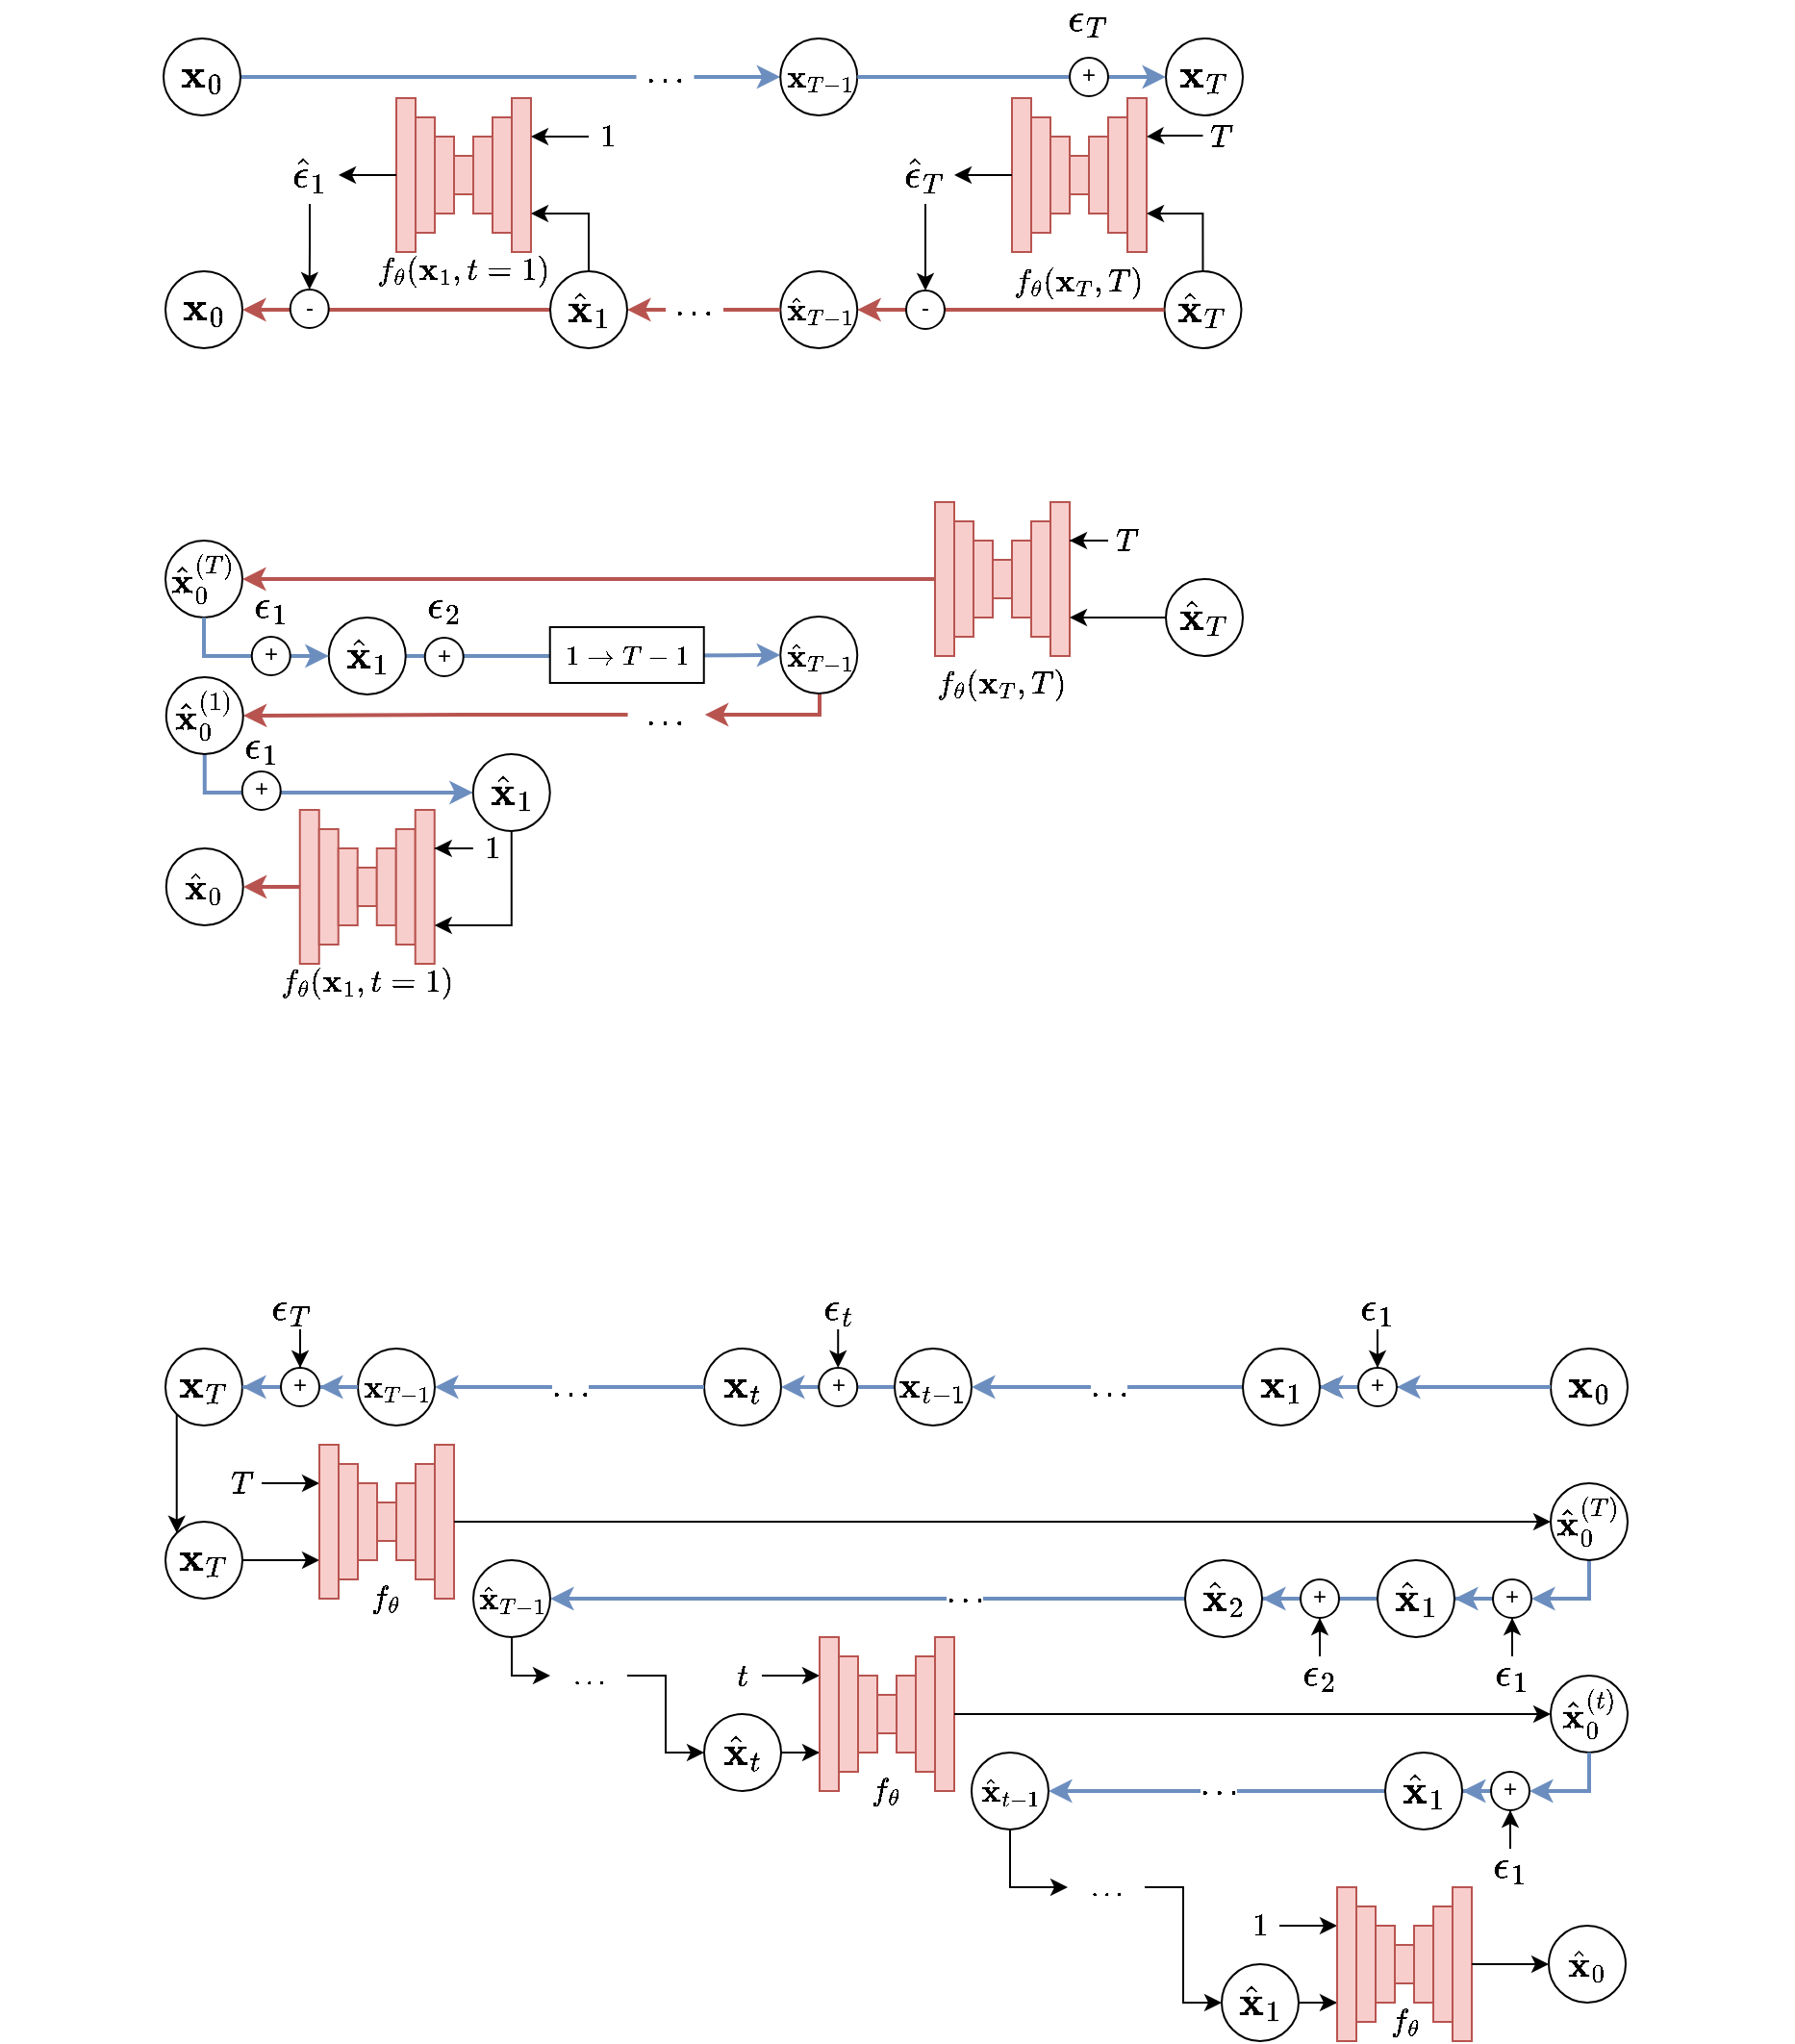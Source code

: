 <mxfile version="25.0.2">
  <diagram name="Page-1" id="1WE568LWMVHtuKM3JDja">
    <mxGraphModel dx="-642" dy="705" grid="1" gridSize="10" guides="1" tooltips="1" connect="1" arrows="1" fold="1" page="1" pageScale="1" pageWidth="827" pageHeight="1169" background="none" math="1" shadow="0">
      <root>
        <mxCell id="0" />
        <mxCell id="1" parent="0" />
        <mxCell id="cquxBugVdTG6TD16O6YO-74" value="" style="group" parent="1" vertex="1" connectable="0">
          <mxGeometry x="2320" y="590" width="70" height="80" as="geometry" />
        </mxCell>
        <mxCell id="cquxBugVdTG6TD16O6YO-75" value="" style="rounded=0;whiteSpace=wrap;html=1;fillColor=#f8cecc;strokeColor=#b85450;" parent="cquxBugVdTG6TD16O6YO-74" vertex="1">
          <mxGeometry width="10" height="80" as="geometry" />
        </mxCell>
        <mxCell id="cquxBugVdTG6TD16O6YO-76" value="" style="rounded=0;whiteSpace=wrap;html=1;fillColor=#f8cecc;strokeColor=#b85450;" parent="cquxBugVdTG6TD16O6YO-74" vertex="1">
          <mxGeometry x="10" y="10" width="10" height="60" as="geometry" />
        </mxCell>
        <mxCell id="cquxBugVdTG6TD16O6YO-77" value="" style="rounded=0;whiteSpace=wrap;html=1;fillColor=#f8cecc;strokeColor=#b85450;" parent="cquxBugVdTG6TD16O6YO-74" vertex="1">
          <mxGeometry x="20" y="20" width="10" height="40" as="geometry" />
        </mxCell>
        <mxCell id="cquxBugVdTG6TD16O6YO-78" value="" style="rounded=0;whiteSpace=wrap;html=1;fillColor=#f8cecc;strokeColor=#b85450;" parent="cquxBugVdTG6TD16O6YO-74" vertex="1">
          <mxGeometry x="30" y="30" width="10" height="20" as="geometry" />
        </mxCell>
        <mxCell id="cquxBugVdTG6TD16O6YO-79" value="" style="rounded=0;whiteSpace=wrap;html=1;fillColor=#f8cecc;strokeColor=#b85450;" parent="cquxBugVdTG6TD16O6YO-74" vertex="1">
          <mxGeometry x="40" y="20" width="10" height="40" as="geometry" />
        </mxCell>
        <mxCell id="cquxBugVdTG6TD16O6YO-80" value="" style="rounded=0;whiteSpace=wrap;html=1;fillColor=#f8cecc;strokeColor=#b85450;" parent="cquxBugVdTG6TD16O6YO-74" vertex="1">
          <mxGeometry x="50" y="10" width="10" height="60" as="geometry" />
        </mxCell>
        <mxCell id="cquxBugVdTG6TD16O6YO-81" value="" style="rounded=0;whiteSpace=wrap;html=1;fillColor=#f8cecc;strokeColor=#b85450;" parent="cquxBugVdTG6TD16O6YO-74" vertex="1">
          <mxGeometry x="60" width="10" height="80" as="geometry" />
        </mxCell>
        <mxCell id="PpGFP4gauC4CYrN17JIB-18" style="edgeStyle=orthogonalEdgeStyle;rounded=0;orthogonalLoop=1;jettySize=auto;html=1;entryX=0.5;entryY=0;entryDx=0;entryDy=0;" parent="1" source="cquxBugVdTG6TD16O6YO-95" target="PpGFP4gauC4CYrN17JIB-15" edge="1">
          <mxGeometry relative="1" as="geometry" />
        </mxCell>
        <mxCell id="cquxBugVdTG6TD16O6YO-95" value="$$\hat{\epsilon}_{T}$$" style="text;html=1;align=center;verticalAlign=middle;whiteSpace=wrap;rounded=0;fontSize=18;" parent="1" vertex="1">
          <mxGeometry x="2260" y="615" width="30" height="30" as="geometry" />
        </mxCell>
        <mxCell id="xN7vpNgqIkpbUuNeTXVm-40" style="edgeStyle=orthogonalEdgeStyle;rounded=0;orthogonalLoop=1;jettySize=auto;html=1;entryX=1;entryY=0.75;entryDx=0;entryDy=0;" parent="1" source="cquxBugVdTG6TD16O6YO-96" target="cquxBugVdTG6TD16O6YO-81" edge="1">
          <mxGeometry relative="1" as="geometry">
            <Array as="points">
              <mxPoint x="2419" y="650" />
            </Array>
          </mxGeometry>
        </mxCell>
        <mxCell id="cquxBugVdTG6TD16O6YO-96" value="$$\hat{\mathbf{x}}_{T}$$" style="ellipse;whiteSpace=wrap;html=1;aspect=fixed;fontSize=18;fillColor=default;" parent="1" vertex="1">
          <mxGeometry x="2399.24" y="680" width="40" height="40" as="geometry" />
        </mxCell>
        <mxCell id="cquxBugVdTG6TD16O6YO-98" value="$$f_{\theta} (\mathbf{x}_{T}, T)$$" style="text;html=1;align=center;verticalAlign=middle;whiteSpace=wrap;rounded=0;fontSize=14;" parent="1" vertex="1">
          <mxGeometry x="2310" y="671" width="90" height="30" as="geometry" />
        </mxCell>
        <mxCell id="PpGFP4gauC4CYrN17JIB-6" style="edgeStyle=orthogonalEdgeStyle;rounded=0;orthogonalLoop=1;jettySize=auto;html=1;entryX=1;entryY=0.25;entryDx=0;entryDy=0;" parent="1" source="cquxBugVdTG6TD16O6YO-102" target="cquxBugVdTG6TD16O6YO-81" edge="1">
          <mxGeometry relative="1" as="geometry" />
        </mxCell>
        <mxCell id="cquxBugVdTG6TD16O6YO-102" value="$$T$$" style="text;html=1;align=center;verticalAlign=middle;whiteSpace=wrap;rounded=0;fontSize=14;" parent="1" vertex="1">
          <mxGeometry x="2419.24" y="597" width="20" height="25" as="geometry" />
        </mxCell>
        <mxCell id="JOVcdw9nQPwqHA8ujt-6-2" style="edgeStyle=orthogonalEdgeStyle;rounded=0;orthogonalLoop=1;jettySize=auto;html=1;fillColor=#dae8fc;strokeColor=#6c8ebf;strokeWidth=2;entryX=0;entryY=0.5;entryDx=0;entryDy=0;" parent="1" source="cquxBugVdTG6TD16O6YO-103" target="cquxBugVdTG6TD16O6YO-111" edge="1">
          <mxGeometry relative="1" as="geometry">
            <mxPoint x="2190" y="590" as="targetPoint" />
          </mxGeometry>
        </mxCell>
        <mxCell id="cquxBugVdTG6TD16O6YO-103" value="$$\mathbf{x}_{0}$$" style="ellipse;whiteSpace=wrap;html=1;aspect=fixed;fontSize=18;fillColor=default;" parent="1" vertex="1">
          <mxGeometry x="1879" y="559" width="40" height="40" as="geometry" />
        </mxCell>
        <mxCell id="cquxBugVdTG6TD16O6YO-106" value="$$\mathbf{x}_{T}$$" style="ellipse;whiteSpace=wrap;html=1;aspect=fixed;fontSize=18;fillColor=default;" parent="1" vertex="1">
          <mxGeometry x="2400" y="559" width="40" height="40" as="geometry" />
        </mxCell>
        <mxCell id="cquxBugVdTG6TD16O6YO-108" style="edgeStyle=orthogonalEdgeStyle;rounded=0;orthogonalLoop=1;jettySize=auto;html=1;fillColor=#f8cecc;strokeColor=#b85450;strokeWidth=2;exitX=0;exitY=0.5;exitDx=0;exitDy=0;" parent="1" source="cquxBugVdTG6TD16O6YO-96" target="cquxBugVdTG6TD16O6YO-131" edge="1">
          <mxGeometry relative="1" as="geometry">
            <Array as="points" />
            <mxPoint x="2365.76" y="701" as="sourcePoint" />
          </mxGeometry>
        </mxCell>
        <mxCell id="cquxBugVdTG6TD16O6YO-111" value="$$\mathbf{x}_{T-1}$$" style="ellipse;whiteSpace=wrap;html=1;aspect=fixed;fontSize=14;fillColor=default;" parent="1" vertex="1">
          <mxGeometry x="2199.62" y="559" width="40" height="40" as="geometry" />
        </mxCell>
        <mxCell id="cquxBugVdTG6TD16O6YO-130" value="$$\mathbf{x}_{0}$$" style="ellipse;whiteSpace=wrap;html=1;aspect=fixed;fontSize=18;fillColor=default;" parent="1" vertex="1">
          <mxGeometry x="1880" y="680" width="40" height="40" as="geometry" />
        </mxCell>
        <mxCell id="JOVcdw9nQPwqHA8ujt-6-1" style="edgeStyle=orthogonalEdgeStyle;rounded=0;orthogonalLoop=1;jettySize=auto;html=1;fillColor=#f8cecc;strokeColor=#b85450;strokeWidth=2;entryX=1;entryY=0.5;entryDx=0;entryDy=0;" parent="1" source="xN7vpNgqIkpbUuNeTXVm-28" target="cquxBugVdTG6TD16O6YO-130" edge="1">
          <mxGeometry relative="1" as="geometry">
            <mxPoint x="1940" y="699.5" as="targetPoint" />
          </mxGeometry>
        </mxCell>
        <mxCell id="cquxBugVdTG6TD16O6YO-131" value="$$\hat{\mathbf{x}}_{T-1}$$" style="ellipse;whiteSpace=wrap;html=1;aspect=fixed;fontSize=14;fillColor=default;" parent="1" vertex="1">
          <mxGeometry x="2199.62" y="680" width="40" height="40" as="geometry" />
        </mxCell>
        <mxCell id="cquxBugVdTG6TD16O6YO-135" value="&lt;span style=&quot;font-size: 14px;&quot;&gt;$$...$$&lt;/span&gt;" style="rounded=0;whiteSpace=wrap;html=1;spacingTop=-6;strokeColor=none;" parent="1" vertex="1">
          <mxGeometry x="2124.76" y="565.5" width="30" height="29" as="geometry" />
        </mxCell>
        <mxCell id="cquxBugVdTG6TD16O6YO-147" value="" style="edgeStyle=orthogonalEdgeStyle;rounded=0;orthogonalLoop=1;jettySize=auto;html=1;fillColor=#dae8fc;strokeColor=#6c8ebf;strokeWidth=2;exitX=1;exitY=0.5;exitDx=0;exitDy=0;" parent="1" source="cquxBugVdTG6TD16O6YO-111" target="cquxBugVdTG6TD16O6YO-106" edge="1">
          <mxGeometry relative="1" as="geometry">
            <mxPoint x="2310" y="560" as="sourcePoint" />
            <mxPoint x="2400" y="580" as="targetPoint" />
          </mxGeometry>
        </mxCell>
        <mxCell id="PpGFP4gauC4CYrN17JIB-7" style="edgeStyle=orthogonalEdgeStyle;rounded=0;orthogonalLoop=1;jettySize=auto;html=1;" parent="1" source="cquxBugVdTG6TD16O6YO-75" target="cquxBugVdTG6TD16O6YO-95" edge="1">
          <mxGeometry relative="1" as="geometry" />
        </mxCell>
        <mxCell id="PpGFP4gauC4CYrN17JIB-15" value="-" style="ellipse;whiteSpace=wrap;html=1;spacingTop=-2;" parent="1" vertex="1">
          <mxGeometry x="2265" y="690" width="20" height="20" as="geometry" />
        </mxCell>
        <mxCell id="PpGFP4gauC4CYrN17JIB-19" value="$${\epsilon}_{T}$$" style="text;html=1;align=center;verticalAlign=middle;whiteSpace=wrap;rounded=0;fontSize=18;" parent="1" vertex="1">
          <mxGeometry x="2345" y="540" width="30" height="20" as="geometry" />
        </mxCell>
        <mxCell id="PpGFP4gauC4CYrN17JIB-20" value="+" style="ellipse;whiteSpace=wrap;html=1;spacingTop=-2;" parent="1" vertex="1">
          <mxGeometry x="2350" y="569" width="20" height="20" as="geometry" />
        </mxCell>
        <mxCell id="JOVcdw9nQPwqHA8ujt-6-65" style="edgeStyle=orthogonalEdgeStyle;rounded=0;orthogonalLoop=1;jettySize=auto;html=1;exitX=0;exitY=1;exitDx=0;exitDy=0;entryX=0;entryY=0;entryDx=0;entryDy=0;" parent="1" source="JOVcdw9nQPwqHA8ujt-6-66" target="JOVcdw9nQPwqHA8ujt-6-90" edge="1">
          <mxGeometry relative="1" as="geometry" />
        </mxCell>
        <mxCell id="JOVcdw9nQPwqHA8ujt-6-66" value="$$\mathbf{x}_{T}$$" style="ellipse;whiteSpace=wrap;html=1;aspect=fixed;fontSize=18;fillColor=default;" parent="1" vertex="1">
          <mxGeometry x="1880" y="1240" width="40" height="40" as="geometry" />
        </mxCell>
        <mxCell id="JOVcdw9nQPwqHA8ujt-6-67" value="" style="edgeStyle=orthogonalEdgeStyle;rounded=0;orthogonalLoop=1;jettySize=auto;html=1;entryX=1;entryY=0.5;entryDx=0;entryDy=0;strokeWidth=2;fillColor=#dae8fc;strokeColor=#6c8ebf;" parent="1" source="JOVcdw9nQPwqHA8ujt-6-83" target="JOVcdw9nQPwqHA8ujt-6-66" edge="1">
          <mxGeometry relative="1" as="geometry" />
        </mxCell>
        <mxCell id="JOVcdw9nQPwqHA8ujt-6-68" value="$$\mathbf{x}_{t}$$" style="ellipse;whiteSpace=wrap;html=1;aspect=fixed;fontSize=18;fillColor=default;" parent="1" vertex="1">
          <mxGeometry x="2160" y="1240" width="40" height="40" as="geometry" />
        </mxCell>
        <mxCell id="JOVcdw9nQPwqHA8ujt-6-69" style="edgeStyle=orthogonalEdgeStyle;rounded=0;orthogonalLoop=1;jettySize=auto;html=1;entryX=1;entryY=0.5;entryDx=0;entryDy=0;strokeWidth=2;fillColor=#dae8fc;strokeColor=#6c8ebf;" parent="1" source="JOVcdw9nQPwqHA8ujt-6-70" target="JOVcdw9nQPwqHA8ujt-6-68" edge="1">
          <mxGeometry relative="1" as="geometry" />
        </mxCell>
        <mxCell id="JOVcdw9nQPwqHA8ujt-6-70" value="$$\mathbf{x}_{t-1}$$" style="ellipse;whiteSpace=wrap;html=1;aspect=fixed;fontSize=16;fillColor=default;" parent="1" vertex="1">
          <mxGeometry x="2259" y="1240" width="40" height="40" as="geometry" />
        </mxCell>
        <mxCell id="JOVcdw9nQPwqHA8ujt-6-71" value="&lt;span style=&quot;text-wrap: wrap; background-color: rgb(251, 251, 251);&quot;&gt;&lt;font style=&quot;font-size: 14px;&quot;&gt;$$...$$&lt;/font&gt;&lt;/span&gt;" style="edgeStyle=orthogonalEdgeStyle;rounded=0;orthogonalLoop=1;jettySize=auto;html=1;entryX=1;entryY=0.5;entryDx=0;entryDy=0;strokeWidth=2;fillColor=#dae8fc;strokeColor=#6c8ebf;" parent="1" source="JOVcdw9nQPwqHA8ujt-6-75" target="JOVcdw9nQPwqHA8ujt-6-70" edge="1">
          <mxGeometry relative="1" as="geometry" />
        </mxCell>
        <mxCell id="JOVcdw9nQPwqHA8ujt-6-72" value="" style="edgeStyle=orthogonalEdgeStyle;rounded=0;orthogonalLoop=1;jettySize=auto;html=1;" parent="1" source="JOVcdw9nQPwqHA8ujt-6-73" target="JOVcdw9nQPwqHA8ujt-6-75" edge="1">
          <mxGeometry relative="1" as="geometry" />
        </mxCell>
        <mxCell id="JOVcdw9nQPwqHA8ujt-6-73" value="$$\mathbf{x}_{0}$$" style="ellipse;whiteSpace=wrap;html=1;aspect=fixed;fontSize=18;fillColor=default;" parent="1" vertex="1">
          <mxGeometry x="2600" y="1240" width="40" height="40" as="geometry" />
        </mxCell>
        <mxCell id="JOVcdw9nQPwqHA8ujt-6-74" value="" style="edgeStyle=orthogonalEdgeStyle;rounded=0;orthogonalLoop=1;jettySize=auto;html=1;entryX=1;entryY=0.5;entryDx=0;entryDy=0;strokeWidth=2;fillColor=#dae8fc;strokeColor=#6c8ebf;" parent="1" source="JOVcdw9nQPwqHA8ujt-6-88" target="JOVcdw9nQPwqHA8ujt-6-75" edge="1">
          <mxGeometry relative="1" as="geometry">
            <mxPoint x="2540" y="1260" as="sourcePoint" />
            <mxPoint x="2339" y="1260" as="targetPoint" />
          </mxGeometry>
        </mxCell>
        <mxCell id="JOVcdw9nQPwqHA8ujt-6-75" value="$$\mathbf{x}_{1}$$" style="ellipse;whiteSpace=wrap;html=1;aspect=fixed;fontSize=18;fillColor=default;" parent="1" vertex="1">
          <mxGeometry x="2440" y="1240" width="40" height="40" as="geometry" />
        </mxCell>
        <mxCell id="JOVcdw9nQPwqHA8ujt-6-76" style="edgeStyle=orthogonalEdgeStyle;rounded=0;orthogonalLoop=1;jettySize=auto;html=1;entryX=0.5;entryY=0;entryDx=0;entryDy=0;" parent="1" source="JOVcdw9nQPwqHA8ujt-6-77" target="JOVcdw9nQPwqHA8ujt-6-88" edge="1">
          <mxGeometry relative="1" as="geometry" />
        </mxCell>
        <mxCell id="JOVcdw9nQPwqHA8ujt-6-77" value="$$\epsilon_{1}$$" style="text;html=1;align=center;verticalAlign=middle;whiteSpace=wrap;rounded=0;fontSize=18;rotation=0;spacingTop=0;spacingRight=0;" parent="1" vertex="1">
          <mxGeometry x="2500" y="1210" width="20" height="20" as="geometry" />
        </mxCell>
        <mxCell id="JOVcdw9nQPwqHA8ujt-6-78" style="edgeStyle=orthogonalEdgeStyle;rounded=0;orthogonalLoop=1;jettySize=auto;html=1;entryX=0.5;entryY=0;entryDx=0;entryDy=0;" parent="1" source="JOVcdw9nQPwqHA8ujt-6-79" target="JOVcdw9nQPwqHA8ujt-6-83" edge="1">
          <mxGeometry relative="1" as="geometry" />
        </mxCell>
        <mxCell id="JOVcdw9nQPwqHA8ujt-6-79" value="$$\epsilon_{T}$$" style="text;html=1;align=center;verticalAlign=middle;whiteSpace=wrap;rounded=0;fontSize=18;rotation=0;spacingTop=0;spacingRight=8;" parent="1" vertex="1">
          <mxGeometry x="1935" y="1210" width="30" height="20" as="geometry" />
        </mxCell>
        <mxCell id="JOVcdw9nQPwqHA8ujt-6-80" value="&lt;span style=&quot;text-wrap: wrap; background-color: rgb(251, 251, 251);&quot;&gt;&lt;font style=&quot;font-size: 14px;&quot;&gt;$$...$$&lt;/font&gt;&lt;/span&gt;" style="edgeStyle=orthogonalEdgeStyle;rounded=0;orthogonalLoop=1;jettySize=auto;html=1;entryX=1;entryY=0.5;entryDx=0;entryDy=0;strokeWidth=2;fillColor=#dae8fc;strokeColor=#6c8ebf;" parent="1" source="JOVcdw9nQPwqHA8ujt-6-68" target="JOVcdw9nQPwqHA8ujt-6-81" edge="1">
          <mxGeometry relative="1" as="geometry">
            <mxPoint x="2120" y="1260" as="sourcePoint" />
            <mxPoint x="1920" y="1260" as="targetPoint" />
          </mxGeometry>
        </mxCell>
        <mxCell id="JOVcdw9nQPwqHA8ujt-6-81" value="$$\mathbf{x}_{T-1}$$" style="ellipse;whiteSpace=wrap;html=1;aspect=fixed;fontSize=14;fillColor=default;" parent="1" vertex="1">
          <mxGeometry x="1980" y="1240" width="40" height="40" as="geometry" />
        </mxCell>
        <mxCell id="JOVcdw9nQPwqHA8ujt-6-82" value="" style="edgeStyle=orthogonalEdgeStyle;rounded=0;orthogonalLoop=1;jettySize=auto;html=1;entryX=1;entryY=0.5;entryDx=0;entryDy=0;strokeWidth=2;fillColor=#dae8fc;strokeColor=#6c8ebf;" parent="1" source="JOVcdw9nQPwqHA8ujt-6-81" target="JOVcdw9nQPwqHA8ujt-6-83" edge="1">
          <mxGeometry relative="1" as="geometry">
            <mxPoint x="1980" y="1260" as="sourcePoint" />
            <mxPoint x="1920" y="1260" as="targetPoint" />
          </mxGeometry>
        </mxCell>
        <mxCell id="JOVcdw9nQPwqHA8ujt-6-83" value="+" style="ellipse;whiteSpace=wrap;html=1;spacingTop=-2;" parent="1" vertex="1">
          <mxGeometry x="1940" y="1250" width="20" height="20" as="geometry" />
        </mxCell>
        <mxCell id="JOVcdw9nQPwqHA8ujt-6-84" value="+" style="ellipse;whiteSpace=wrap;html=1;spacingTop=-2;" parent="1" vertex="1">
          <mxGeometry x="2219.62" y="1250" width="20" height="20" as="geometry" />
        </mxCell>
        <mxCell id="JOVcdw9nQPwqHA8ujt-6-85" style="edgeStyle=orthogonalEdgeStyle;rounded=0;orthogonalLoop=1;jettySize=auto;html=1;entryX=0.5;entryY=0;entryDx=0;entryDy=0;exitX=0.5;exitY=1;exitDx=0;exitDy=0;" parent="1" source="JOVcdw9nQPwqHA8ujt-6-86" target="JOVcdw9nQPwqHA8ujt-6-84" edge="1">
          <mxGeometry relative="1" as="geometry">
            <mxPoint x="2229.62" y="1300" as="sourcePoint" />
          </mxGeometry>
        </mxCell>
        <mxCell id="JOVcdw9nQPwqHA8ujt-6-86" value="$$\epsilon_{t}$$" style="text;html=1;align=center;verticalAlign=middle;whiteSpace=wrap;rounded=0;fontSize=18;rotation=0;spacingTop=0;spacingRight=0;" parent="1" vertex="1">
          <mxGeometry x="2214.74" y="1210" width="29.75" height="20" as="geometry" />
        </mxCell>
        <mxCell id="JOVcdw9nQPwqHA8ujt-6-87" value="" style="edgeStyle=orthogonalEdgeStyle;rounded=0;orthogonalLoop=1;jettySize=auto;html=1;entryX=1;entryY=0.5;entryDx=0;entryDy=0;strokeWidth=2;fillColor=#dae8fc;strokeColor=#6c8ebf;" parent="1" source="JOVcdw9nQPwqHA8ujt-6-73" target="JOVcdw9nQPwqHA8ujt-6-88" edge="1">
          <mxGeometry relative="1" as="geometry">
            <mxPoint x="2540" y="1260" as="sourcePoint" />
            <mxPoint x="2480" y="1260" as="targetPoint" />
          </mxGeometry>
        </mxCell>
        <mxCell id="JOVcdw9nQPwqHA8ujt-6-88" value="+" style="ellipse;whiteSpace=wrap;html=1;spacingTop=-2;" parent="1" vertex="1">
          <mxGeometry x="2500" y="1250" width="20" height="20" as="geometry" />
        </mxCell>
        <mxCell id="JOVcdw9nQPwqHA8ujt-6-89" style="edgeStyle=orthogonalEdgeStyle;rounded=0;orthogonalLoop=1;jettySize=auto;html=1;entryX=0;entryY=0.75;entryDx=0;entryDy=0;" parent="1" source="JOVcdw9nQPwqHA8ujt-6-90" target="JOVcdw9nQPwqHA8ujt-6-94" edge="1">
          <mxGeometry relative="1" as="geometry" />
        </mxCell>
        <mxCell id="JOVcdw9nQPwqHA8ujt-6-90" value="$$\mathbf{x}_{T}$$" style="ellipse;whiteSpace=wrap;html=1;aspect=fixed;fontSize=18;fillColor=default;" parent="1" vertex="1">
          <mxGeometry x="1880" y="1330" width="40" height="40" as="geometry" />
        </mxCell>
        <mxCell id="JOVcdw9nQPwqHA8ujt-6-91" style="edgeStyle=orthogonalEdgeStyle;rounded=0;orthogonalLoop=1;jettySize=auto;html=1;entryX=0;entryY=0.25;entryDx=0;entryDy=0;" parent="1" source="JOVcdw9nQPwqHA8ujt-6-92" target="JOVcdw9nQPwqHA8ujt-6-94" edge="1">
          <mxGeometry relative="1" as="geometry" />
        </mxCell>
        <mxCell id="JOVcdw9nQPwqHA8ujt-6-92" value="$$T$$" style="text;html=1;align=center;verticalAlign=middle;whiteSpace=wrap;rounded=0;fontSize=14;" parent="1" vertex="1">
          <mxGeometry x="1910" y="1295" width="20" height="30" as="geometry" />
        </mxCell>
        <mxCell id="JOVcdw9nQPwqHA8ujt-6-93" value="&#xa;" style="group" parent="1" vertex="1" connectable="0">
          <mxGeometry x="1960" y="1290" width="70" height="80" as="geometry" />
        </mxCell>
        <mxCell id="JOVcdw9nQPwqHA8ujt-6-94" value="" style="rounded=0;whiteSpace=wrap;html=1;fillColor=#f8cecc;strokeColor=#b85450;" parent="JOVcdw9nQPwqHA8ujt-6-93" vertex="1">
          <mxGeometry width="10" height="80" as="geometry" />
        </mxCell>
        <mxCell id="JOVcdw9nQPwqHA8ujt-6-95" value="" style="rounded=0;whiteSpace=wrap;html=1;fillColor=#f8cecc;strokeColor=#b85450;" parent="JOVcdw9nQPwqHA8ujt-6-93" vertex="1">
          <mxGeometry x="10" y="10" width="10" height="60" as="geometry" />
        </mxCell>
        <mxCell id="JOVcdw9nQPwqHA8ujt-6-96" value="" style="rounded=0;whiteSpace=wrap;html=1;fillColor=#f8cecc;strokeColor=#b85450;" parent="JOVcdw9nQPwqHA8ujt-6-93" vertex="1">
          <mxGeometry x="20" y="20" width="10" height="40" as="geometry" />
        </mxCell>
        <mxCell id="JOVcdw9nQPwqHA8ujt-6-97" value="" style="rounded=0;whiteSpace=wrap;html=1;fillColor=#f8cecc;strokeColor=#b85450;" parent="JOVcdw9nQPwqHA8ujt-6-93" vertex="1">
          <mxGeometry x="30" y="30" width="10" height="20" as="geometry" />
        </mxCell>
        <mxCell id="JOVcdw9nQPwqHA8ujt-6-98" value="" style="rounded=0;whiteSpace=wrap;html=1;fillColor=#f8cecc;strokeColor=#b85450;" parent="JOVcdw9nQPwqHA8ujt-6-93" vertex="1">
          <mxGeometry x="40" y="20" width="10" height="40" as="geometry" />
        </mxCell>
        <mxCell id="JOVcdw9nQPwqHA8ujt-6-99" value="" style="rounded=0;whiteSpace=wrap;html=1;fillColor=#f8cecc;strokeColor=#b85450;" parent="JOVcdw9nQPwqHA8ujt-6-93" vertex="1">
          <mxGeometry x="50" y="10" width="10" height="60" as="geometry" />
        </mxCell>
        <mxCell id="JOVcdw9nQPwqHA8ujt-6-100" value="" style="rounded=0;whiteSpace=wrap;html=1;fillColor=#f8cecc;strokeColor=#b85450;" parent="JOVcdw9nQPwqHA8ujt-6-93" vertex="1">
          <mxGeometry x="60" width="10" height="80" as="geometry" />
        </mxCell>
        <mxCell id="JOVcdw9nQPwqHA8ujt-6-101" style="edgeStyle=orthogonalEdgeStyle;rounded=0;orthogonalLoop=1;jettySize=auto;html=1;entryX=1;entryY=0.5;entryDx=0;entryDy=0;exitX=0.5;exitY=1;exitDx=0;exitDy=0;strokeWidth=2;fillColor=#dae8fc;strokeColor=#6c8ebf;" parent="1" source="JOVcdw9nQPwqHA8ujt-6-102" target="JOVcdw9nQPwqHA8ujt-6-108" edge="1">
          <mxGeometry relative="1" as="geometry">
            <Array as="points">
              <mxPoint x="2620" y="1370" />
            </Array>
          </mxGeometry>
        </mxCell>
        <mxCell id="JOVcdw9nQPwqHA8ujt-6-102" value="$$\hat{\mathbf{x}}^{(T)}_{0}$$" style="ellipse;whiteSpace=wrap;html=1;aspect=fixed;fontSize=16;fillColor=default;" parent="1" vertex="1">
          <mxGeometry x="2600" y="1310" width="40" height="40" as="geometry" />
        </mxCell>
        <mxCell id="JOVcdw9nQPwqHA8ujt-6-103" value="" style="edgeStyle=orthogonalEdgeStyle;rounded=0;orthogonalLoop=1;jettySize=auto;html=1;entryX=1;entryY=0.5;entryDx=0;entryDy=0;strokeWidth=2;fillColor=#dae8fc;strokeColor=#6c8ebf;" parent="1" source="JOVcdw9nQPwqHA8ujt-6-108" target="JOVcdw9nQPwqHA8ujt-6-105" edge="1">
          <mxGeometry relative="1" as="geometry">
            <mxPoint x="2600" y="1270" as="sourcePoint" />
            <mxPoint x="2399" y="1270" as="targetPoint" />
          </mxGeometry>
        </mxCell>
        <mxCell id="JOVcdw9nQPwqHA8ujt-6-104" value="$$\cdots$$" style="edgeStyle=orthogonalEdgeStyle;rounded=0;orthogonalLoop=1;jettySize=auto;html=1;entryX=1;entryY=0.5;entryDx=0;entryDy=0;fontSize=14;strokeWidth=2;fillColor=#dae8fc;strokeColor=#6c8ebf;" parent="1" source="JOVcdw9nQPwqHA8ujt-6-105" target="JOVcdw9nQPwqHA8ujt-6-110" edge="1">
          <mxGeometry relative="1" as="geometry" />
        </mxCell>
        <mxCell id="JOVcdw9nQPwqHA8ujt-6-105" value="$$\hat{\mathbf{x}}_{1}$$" style="ellipse;whiteSpace=wrap;html=1;aspect=fixed;fontSize=18;fillColor=default;" parent="1" vertex="1">
          <mxGeometry x="2510" y="1350" width="40" height="40" as="geometry" />
        </mxCell>
        <mxCell id="JOVcdw9nQPwqHA8ujt-6-106" style="edgeStyle=orthogonalEdgeStyle;rounded=0;orthogonalLoop=1;jettySize=auto;html=1;entryX=0.5;entryY=1;entryDx=0;entryDy=0;" parent="1" source="JOVcdw9nQPwqHA8ujt-6-107" target="JOVcdw9nQPwqHA8ujt-6-108" edge="1">
          <mxGeometry relative="1" as="geometry" />
        </mxCell>
        <mxCell id="JOVcdw9nQPwqHA8ujt-6-107" value="$$\epsilon_{1}$$" style="text;html=1;align=center;verticalAlign=middle;whiteSpace=wrap;rounded=0;fontSize=18;rotation=0;spacingTop=0;spacingRight=0;" parent="1" vertex="1">
          <mxGeometry x="2570" y="1400" width="20" height="20" as="geometry" />
        </mxCell>
        <mxCell id="JOVcdw9nQPwqHA8ujt-6-108" value="+" style="ellipse;whiteSpace=wrap;html=1;spacingTop=-2;" parent="1" vertex="1">
          <mxGeometry x="2570" y="1360" width="20" height="20" as="geometry" />
        </mxCell>
        <mxCell id="JOVcdw9nQPwqHA8ujt-6-109" style="edgeStyle=orthogonalEdgeStyle;rounded=0;orthogonalLoop=1;jettySize=auto;html=1;entryX=0;entryY=0.5;entryDx=0;entryDy=0;" parent="1" source="JOVcdw9nQPwqHA8ujt-6-110" target="JOVcdw9nQPwqHA8ujt-6-125" edge="1">
          <mxGeometry relative="1" as="geometry">
            <Array as="points">
              <mxPoint x="2060" y="1410" />
            </Array>
          </mxGeometry>
        </mxCell>
        <mxCell id="JOVcdw9nQPwqHA8ujt-6-110" value="$$\hat{\mathbf{x}}_{T-1}$$" style="ellipse;whiteSpace=wrap;html=1;aspect=fixed;fontSize=14;fillColor=default;" parent="1" vertex="1">
          <mxGeometry x="2040" y="1350" width="40" height="40" as="geometry" />
        </mxCell>
        <mxCell id="JOVcdw9nQPwqHA8ujt-6-111" style="edgeStyle=orthogonalEdgeStyle;rounded=0;orthogonalLoop=1;jettySize=auto;html=1;entryX=0;entryY=0.5;entryDx=0;entryDy=0;" parent="1" source="JOVcdw9nQPwqHA8ujt-6-100" target="JOVcdw9nQPwqHA8ujt-6-102" edge="1">
          <mxGeometry relative="1" as="geometry" />
        </mxCell>
        <mxCell id="JOVcdw9nQPwqHA8ujt-6-112" style="edgeStyle=orthogonalEdgeStyle;rounded=0;orthogonalLoop=1;jettySize=auto;html=1;entryX=0;entryY=0.75;entryDx=0;entryDy=0;" parent="1" source="JOVcdw9nQPwqHA8ujt-6-113" target="JOVcdw9nQPwqHA8ujt-6-117" edge="1">
          <mxGeometry relative="1" as="geometry" />
        </mxCell>
        <mxCell id="JOVcdw9nQPwqHA8ujt-6-113" value="$$\hat{\mathbf{x}}_{t}$$" style="ellipse;whiteSpace=wrap;html=1;aspect=fixed;fontSize=18;fillColor=default;" parent="1" vertex="1">
          <mxGeometry x="2160" y="1430" width="40" height="40" as="geometry" />
        </mxCell>
        <mxCell id="JOVcdw9nQPwqHA8ujt-6-114" style="edgeStyle=orthogonalEdgeStyle;rounded=0;orthogonalLoop=1;jettySize=auto;html=1;entryX=0;entryY=0.25;entryDx=0;entryDy=0;" parent="1" source="JOVcdw9nQPwqHA8ujt-6-115" target="JOVcdw9nQPwqHA8ujt-6-117" edge="1">
          <mxGeometry relative="1" as="geometry" />
        </mxCell>
        <mxCell id="JOVcdw9nQPwqHA8ujt-6-115" value="$$t$$" style="text;html=1;align=center;verticalAlign=middle;whiteSpace=wrap;rounded=0;fontSize=14;" parent="1" vertex="1">
          <mxGeometry x="2170" y="1395" width="20" height="30" as="geometry" />
        </mxCell>
        <mxCell id="JOVcdw9nQPwqHA8ujt-6-116" value="&#xa;" style="group" parent="1" vertex="1" connectable="0">
          <mxGeometry x="2220" y="1390" width="70" height="80" as="geometry" />
        </mxCell>
        <mxCell id="JOVcdw9nQPwqHA8ujt-6-117" value="" style="rounded=0;whiteSpace=wrap;html=1;fillColor=#f8cecc;strokeColor=#b85450;" parent="JOVcdw9nQPwqHA8ujt-6-116" vertex="1">
          <mxGeometry width="10" height="80" as="geometry" />
        </mxCell>
        <mxCell id="JOVcdw9nQPwqHA8ujt-6-118" value="" style="rounded=0;whiteSpace=wrap;html=1;fillColor=#f8cecc;strokeColor=#b85450;" parent="JOVcdw9nQPwqHA8ujt-6-116" vertex="1">
          <mxGeometry x="10" y="10" width="10" height="60" as="geometry" />
        </mxCell>
        <mxCell id="JOVcdw9nQPwqHA8ujt-6-119" value="" style="rounded=0;whiteSpace=wrap;html=1;fillColor=#f8cecc;strokeColor=#b85450;" parent="JOVcdw9nQPwqHA8ujt-6-116" vertex="1">
          <mxGeometry x="20" y="20" width="10" height="40" as="geometry" />
        </mxCell>
        <mxCell id="JOVcdw9nQPwqHA8ujt-6-120" value="" style="rounded=0;whiteSpace=wrap;html=1;fillColor=#f8cecc;strokeColor=#b85450;" parent="JOVcdw9nQPwqHA8ujt-6-116" vertex="1">
          <mxGeometry x="30" y="30" width="10" height="20" as="geometry" />
        </mxCell>
        <mxCell id="JOVcdw9nQPwqHA8ujt-6-121" value="" style="rounded=0;whiteSpace=wrap;html=1;fillColor=#f8cecc;strokeColor=#b85450;" parent="JOVcdw9nQPwqHA8ujt-6-116" vertex="1">
          <mxGeometry x="40" y="20" width="10" height="40" as="geometry" />
        </mxCell>
        <mxCell id="JOVcdw9nQPwqHA8ujt-6-122" value="" style="rounded=0;whiteSpace=wrap;html=1;fillColor=#f8cecc;strokeColor=#b85450;" parent="JOVcdw9nQPwqHA8ujt-6-116" vertex="1">
          <mxGeometry x="50" y="10" width="10" height="60" as="geometry" />
        </mxCell>
        <mxCell id="JOVcdw9nQPwqHA8ujt-6-123" value="" style="rounded=0;whiteSpace=wrap;html=1;fillColor=#f8cecc;strokeColor=#b85450;" parent="JOVcdw9nQPwqHA8ujt-6-116" vertex="1">
          <mxGeometry x="60" width="10" height="80" as="geometry" />
        </mxCell>
        <mxCell id="JOVcdw9nQPwqHA8ujt-6-124" style="edgeStyle=orthogonalEdgeStyle;rounded=0;orthogonalLoop=1;jettySize=auto;html=1;entryX=0;entryY=0.5;entryDx=0;entryDy=0;" parent="1" source="JOVcdw9nQPwqHA8ujt-6-125" target="JOVcdw9nQPwqHA8ujt-6-113" edge="1">
          <mxGeometry relative="1" as="geometry" />
        </mxCell>
        <mxCell id="JOVcdw9nQPwqHA8ujt-6-125" value="$$\dots$$" style="rounded=0;whiteSpace=wrap;html=1;strokeColor=none;" parent="1" vertex="1">
          <mxGeometry x="2080" y="1395" width="40" height="30" as="geometry" />
        </mxCell>
        <mxCell id="JOVcdw9nQPwqHA8ujt-6-126" value="$$\hat{\mathbf{x}}^{(t)}_{0}$$" style="ellipse;whiteSpace=wrap;html=1;aspect=fixed;fontSize=16;fillColor=default;" parent="1" vertex="1">
          <mxGeometry x="2600" y="1410" width="40" height="40" as="geometry" />
        </mxCell>
        <mxCell id="JOVcdw9nQPwqHA8ujt-6-127" style="edgeStyle=orthogonalEdgeStyle;rounded=0;orthogonalLoop=1;jettySize=auto;html=1;entryX=0;entryY=0.5;entryDx=0;entryDy=0;" parent="1" source="JOVcdw9nQPwqHA8ujt-6-123" target="JOVcdw9nQPwqHA8ujt-6-126" edge="1">
          <mxGeometry relative="1" as="geometry" />
        </mxCell>
        <mxCell id="JOVcdw9nQPwqHA8ujt-6-128" style="edgeStyle=orthogonalEdgeStyle;rounded=0;orthogonalLoop=1;jettySize=auto;html=1;entryX=1;entryY=0.5;entryDx=0;entryDy=0;exitX=0.5;exitY=1;exitDx=0;exitDy=0;fillColor=#dae8fc;strokeColor=#6c8ebf;strokeWidth=2;" parent="1" source="JOVcdw9nQPwqHA8ujt-6-126" target="JOVcdw9nQPwqHA8ujt-6-134" edge="1">
          <mxGeometry relative="1" as="geometry">
            <mxPoint x="2630" y="1490" as="sourcePoint" />
            <Array as="points">
              <mxPoint x="2620" y="1470" />
            </Array>
          </mxGeometry>
        </mxCell>
        <mxCell id="JOVcdw9nQPwqHA8ujt-6-129" value="" style="edgeStyle=orthogonalEdgeStyle;rounded=0;orthogonalLoop=1;jettySize=auto;html=1;entryX=1;entryY=0.5;entryDx=0;entryDy=0;fillColor=#dae8fc;strokeColor=#6c8ebf;strokeWidth=2;" parent="1" source="JOVcdw9nQPwqHA8ujt-6-134" target="JOVcdw9nQPwqHA8ujt-6-131" edge="1">
          <mxGeometry relative="1" as="geometry">
            <mxPoint x="2609" y="1370" as="sourcePoint" />
            <mxPoint x="2408" y="1370" as="targetPoint" />
          </mxGeometry>
        </mxCell>
        <mxCell id="JOVcdw9nQPwqHA8ujt-6-130" value="$$\cdots$$" style="edgeStyle=orthogonalEdgeStyle;rounded=0;orthogonalLoop=1;jettySize=auto;html=1;entryX=1;entryY=0.5;entryDx=0;entryDy=0;fontSize=14;fillColor=#dae8fc;strokeColor=#6c8ebf;strokeWidth=2;" parent="1" source="JOVcdw9nQPwqHA8ujt-6-131" target="JOVcdw9nQPwqHA8ujt-6-136" edge="1">
          <mxGeometry relative="1" as="geometry" />
        </mxCell>
        <mxCell id="JOVcdw9nQPwqHA8ujt-6-131" value="$$\hat{\mathbf{x}}_{1}$$" style="ellipse;whiteSpace=wrap;html=1;aspect=fixed;fontSize=18;fillColor=default;" parent="1" vertex="1">
          <mxGeometry x="2514" y="1450" width="40" height="40" as="geometry" />
        </mxCell>
        <mxCell id="JOVcdw9nQPwqHA8ujt-6-132" style="edgeStyle=orthogonalEdgeStyle;rounded=0;orthogonalLoop=1;jettySize=auto;html=1;entryX=0.5;entryY=1;entryDx=0;entryDy=0;" parent="1" source="JOVcdw9nQPwqHA8ujt-6-133" target="JOVcdw9nQPwqHA8ujt-6-134" edge="1">
          <mxGeometry relative="1" as="geometry" />
        </mxCell>
        <mxCell id="JOVcdw9nQPwqHA8ujt-6-133" value="$$\epsilon_{1}$$" style="text;html=1;align=center;verticalAlign=middle;whiteSpace=wrap;rounded=0;fontSize=18;rotation=0;spacingTop=0;spacingRight=0;" parent="1" vertex="1">
          <mxGeometry x="2569" y="1500" width="20" height="20" as="geometry" />
        </mxCell>
        <mxCell id="JOVcdw9nQPwqHA8ujt-6-134" value="+" style="ellipse;whiteSpace=wrap;html=1;spacingTop=-2;" parent="1" vertex="1">
          <mxGeometry x="2569" y="1460" width="20" height="20" as="geometry" />
        </mxCell>
        <mxCell id="JOVcdw9nQPwqHA8ujt-6-135" style="edgeStyle=orthogonalEdgeStyle;rounded=0;orthogonalLoop=1;jettySize=auto;html=1;entryX=0;entryY=0.5;entryDx=0;entryDy=0;exitX=0.5;exitY=1;exitDx=0;exitDy=0;" parent="1" source="JOVcdw9nQPwqHA8ujt-6-136" target="JOVcdw9nQPwqHA8ujt-6-143" edge="1">
          <mxGeometry relative="1" as="geometry">
            <Array as="points">
              <mxPoint x="2319" y="1520" />
            </Array>
          </mxGeometry>
        </mxCell>
        <mxCell id="JOVcdw9nQPwqHA8ujt-6-136" value="$$\hat{\mathbf{x}}_{t-1}$$" style="ellipse;whiteSpace=wrap;html=1;aspect=fixed;fontSize=14;fillColor=default;" parent="1" vertex="1">
          <mxGeometry x="2299" y="1450" width="40" height="40" as="geometry" />
        </mxCell>
        <mxCell id="JOVcdw9nQPwqHA8ujt-6-137" value="" style="edgeStyle=orthogonalEdgeStyle;rounded=0;orthogonalLoop=1;jettySize=auto;html=1;entryX=1;entryY=0.5;entryDx=0;entryDy=0;strokeWidth=2;fillColor=#dae8fc;strokeColor=#6c8ebf;" parent="1" source="JOVcdw9nQPwqHA8ujt-6-141" target="JOVcdw9nQPwqHA8ujt-6-138" edge="1">
          <mxGeometry relative="1" as="geometry">
            <mxPoint x="2500" y="1270" as="sourcePoint" />
            <mxPoint x="2299" y="1270" as="targetPoint" />
          </mxGeometry>
        </mxCell>
        <mxCell id="JOVcdw9nQPwqHA8ujt-6-138" value="$$\hat{\mathbf{x}}_{2}$$" style="ellipse;whiteSpace=wrap;html=1;aspect=fixed;fontSize=18;fillColor=default;" parent="1" vertex="1">
          <mxGeometry x="2410" y="1350" width="40" height="40" as="geometry" />
        </mxCell>
        <mxCell id="JOVcdw9nQPwqHA8ujt-6-139" style="edgeStyle=orthogonalEdgeStyle;rounded=0;orthogonalLoop=1;jettySize=auto;html=1;entryX=0.5;entryY=1;entryDx=0;entryDy=0;" parent="1" source="JOVcdw9nQPwqHA8ujt-6-140" target="JOVcdw9nQPwqHA8ujt-6-141" edge="1">
          <mxGeometry relative="1" as="geometry" />
        </mxCell>
        <mxCell id="JOVcdw9nQPwqHA8ujt-6-140" value="$$\epsilon_{2}$$" style="text;html=1;align=center;verticalAlign=middle;whiteSpace=wrap;rounded=0;fontSize=18;rotation=0;spacingTop=0;spacingRight=0;" parent="1" vertex="1">
          <mxGeometry x="2470" y="1400" width="20" height="20" as="geometry" />
        </mxCell>
        <mxCell id="JOVcdw9nQPwqHA8ujt-6-141" value="+" style="ellipse;whiteSpace=wrap;html=1;spacingTop=-2;" parent="1" vertex="1">
          <mxGeometry x="2470" y="1360" width="20" height="20" as="geometry" />
        </mxCell>
        <mxCell id="JOVcdw9nQPwqHA8ujt-6-142" style="edgeStyle=orthogonalEdgeStyle;rounded=0;orthogonalLoop=1;jettySize=auto;html=1;entryX=0;entryY=0.5;entryDx=0;entryDy=0;" parent="1" source="JOVcdw9nQPwqHA8ujt-6-143" target="JOVcdw9nQPwqHA8ujt-6-145" edge="1">
          <mxGeometry relative="1" as="geometry" />
        </mxCell>
        <mxCell id="JOVcdw9nQPwqHA8ujt-6-143" value="$$\dots$$" style="rounded=0;whiteSpace=wrap;html=1;strokeColor=none;" parent="1" vertex="1">
          <mxGeometry x="2349" y="1505" width="40" height="30" as="geometry" />
        </mxCell>
        <mxCell id="JOVcdw9nQPwqHA8ujt-6-144" style="edgeStyle=orthogonalEdgeStyle;rounded=0;orthogonalLoop=1;jettySize=auto;html=1;entryX=0;entryY=0.75;entryDx=0;entryDy=0;" parent="1" source="JOVcdw9nQPwqHA8ujt-6-145" target="JOVcdw9nQPwqHA8ujt-6-149" edge="1">
          <mxGeometry relative="1" as="geometry" />
        </mxCell>
        <mxCell id="JOVcdw9nQPwqHA8ujt-6-145" value="$$\hat{\mathbf{x}}_{1}$$" style="ellipse;whiteSpace=wrap;html=1;aspect=fixed;fontSize=18;fillColor=default;" parent="1" vertex="1">
          <mxGeometry x="2429" y="1560" width="40" height="40" as="geometry" />
        </mxCell>
        <mxCell id="JOVcdw9nQPwqHA8ujt-6-146" style="edgeStyle=orthogonalEdgeStyle;rounded=0;orthogonalLoop=1;jettySize=auto;html=1;entryX=0;entryY=0.25;entryDx=0;entryDy=0;" parent="1" source="JOVcdw9nQPwqHA8ujt-6-147" target="JOVcdw9nQPwqHA8ujt-6-149" edge="1">
          <mxGeometry relative="1" as="geometry" />
        </mxCell>
        <mxCell id="JOVcdw9nQPwqHA8ujt-6-147" value="$$1$$" style="text;html=1;align=center;verticalAlign=middle;whiteSpace=wrap;rounded=0;fontSize=14;" parent="1" vertex="1">
          <mxGeometry x="2439" y="1525" width="20" height="30" as="geometry" />
        </mxCell>
        <mxCell id="JOVcdw9nQPwqHA8ujt-6-148" value="&#xa;" style="group" parent="1" vertex="1" connectable="0">
          <mxGeometry x="2489" y="1520" width="70" height="80" as="geometry" />
        </mxCell>
        <mxCell id="JOVcdw9nQPwqHA8ujt-6-149" value="" style="rounded=0;whiteSpace=wrap;html=1;fillColor=#f8cecc;strokeColor=#b85450;" parent="JOVcdw9nQPwqHA8ujt-6-148" vertex="1">
          <mxGeometry width="10" height="80" as="geometry" />
        </mxCell>
        <mxCell id="JOVcdw9nQPwqHA8ujt-6-150" value="" style="rounded=0;whiteSpace=wrap;html=1;fillColor=#f8cecc;strokeColor=#b85450;" parent="JOVcdw9nQPwqHA8ujt-6-148" vertex="1">
          <mxGeometry x="10" y="10" width="10" height="60" as="geometry" />
        </mxCell>
        <mxCell id="JOVcdw9nQPwqHA8ujt-6-151" value="" style="rounded=0;whiteSpace=wrap;html=1;fillColor=#f8cecc;strokeColor=#b85450;" parent="JOVcdw9nQPwqHA8ujt-6-148" vertex="1">
          <mxGeometry x="20" y="20" width="10" height="40" as="geometry" />
        </mxCell>
        <mxCell id="JOVcdw9nQPwqHA8ujt-6-152" value="" style="rounded=0;whiteSpace=wrap;html=1;fillColor=#f8cecc;strokeColor=#b85450;" parent="JOVcdw9nQPwqHA8ujt-6-148" vertex="1">
          <mxGeometry x="30" y="30" width="10" height="20" as="geometry" />
        </mxCell>
        <mxCell id="JOVcdw9nQPwqHA8ujt-6-153" value="" style="rounded=0;whiteSpace=wrap;html=1;fillColor=#f8cecc;strokeColor=#b85450;" parent="JOVcdw9nQPwqHA8ujt-6-148" vertex="1">
          <mxGeometry x="40" y="20" width="10" height="40" as="geometry" />
        </mxCell>
        <mxCell id="JOVcdw9nQPwqHA8ujt-6-154" value="" style="rounded=0;whiteSpace=wrap;html=1;fillColor=#f8cecc;strokeColor=#b85450;" parent="JOVcdw9nQPwqHA8ujt-6-148" vertex="1">
          <mxGeometry x="50" y="10" width="10" height="60" as="geometry" />
        </mxCell>
        <mxCell id="JOVcdw9nQPwqHA8ujt-6-155" value="" style="rounded=0;whiteSpace=wrap;html=1;fillColor=#f8cecc;strokeColor=#b85450;" parent="JOVcdw9nQPwqHA8ujt-6-148" vertex="1">
          <mxGeometry x="60" width="10" height="80" as="geometry" />
        </mxCell>
        <mxCell id="JOVcdw9nQPwqHA8ujt-6-156" value="$$\hat{\mathbf{x}}_{0}$$" style="ellipse;whiteSpace=wrap;html=1;aspect=fixed;fontSize=16;fillColor=default;" parent="1" vertex="1">
          <mxGeometry x="2599" y="1540" width="40" height="40" as="geometry" />
        </mxCell>
        <mxCell id="JOVcdw9nQPwqHA8ujt-6-157" style="edgeStyle=orthogonalEdgeStyle;rounded=0;orthogonalLoop=1;jettySize=auto;html=1;entryX=0;entryY=0.5;entryDx=0;entryDy=0;" parent="1" source="JOVcdw9nQPwqHA8ujt-6-155" target="JOVcdw9nQPwqHA8ujt-6-156" edge="1">
          <mxGeometry relative="1" as="geometry" />
        </mxCell>
        <mxCell id="JOVcdw9nQPwqHA8ujt-6-158" value="$$f_{\theta}$$" style="text;html=1;align=center;verticalAlign=middle;whiteSpace=wrap;rounded=0;fontSize=14;" parent="1" vertex="1">
          <mxGeometry x="2515" y="1580" width="20" height="20" as="geometry" />
        </mxCell>
        <mxCell id="JOVcdw9nQPwqHA8ujt-6-159" value="$$f_{\theta}$$" style="text;html=1;align=center;verticalAlign=middle;whiteSpace=wrap;rounded=0;fontSize=14;" parent="1" vertex="1">
          <mxGeometry x="1985" y="1360" width="20" height="20" as="geometry" />
        </mxCell>
        <mxCell id="JOVcdw9nQPwqHA8ujt-6-160" value="$$f_{\theta}$$" style="text;html=1;align=center;verticalAlign=middle;whiteSpace=wrap;rounded=0;fontSize=14;" parent="1" vertex="1">
          <mxGeometry x="2245" y="1460" width="20" height="20" as="geometry" />
        </mxCell>
        <mxCell id="JOVcdw9nQPwqHA8ujt-6-161" value="" style="group" parent="1" vertex="1" connectable="0">
          <mxGeometry x="2280" y="800" width="70" height="80" as="geometry" />
        </mxCell>
        <mxCell id="JOVcdw9nQPwqHA8ujt-6-162" value="" style="rounded=0;whiteSpace=wrap;html=1;fillColor=#f8cecc;strokeColor=#b85450;" parent="JOVcdw9nQPwqHA8ujt-6-161" vertex="1">
          <mxGeometry width="10" height="80" as="geometry" />
        </mxCell>
        <mxCell id="JOVcdw9nQPwqHA8ujt-6-163" value="" style="rounded=0;whiteSpace=wrap;html=1;fillColor=#f8cecc;strokeColor=#b85450;" parent="JOVcdw9nQPwqHA8ujt-6-161" vertex="1">
          <mxGeometry x="10" y="10" width="10" height="60" as="geometry" />
        </mxCell>
        <mxCell id="JOVcdw9nQPwqHA8ujt-6-164" value="" style="rounded=0;whiteSpace=wrap;html=1;fillColor=#f8cecc;strokeColor=#b85450;" parent="JOVcdw9nQPwqHA8ujt-6-161" vertex="1">
          <mxGeometry x="20" y="20" width="10" height="40" as="geometry" />
        </mxCell>
        <mxCell id="JOVcdw9nQPwqHA8ujt-6-165" value="" style="rounded=0;whiteSpace=wrap;html=1;fillColor=#f8cecc;strokeColor=#b85450;" parent="JOVcdw9nQPwqHA8ujt-6-161" vertex="1">
          <mxGeometry x="30" y="30" width="10" height="20" as="geometry" />
        </mxCell>
        <mxCell id="JOVcdw9nQPwqHA8ujt-6-166" value="" style="rounded=0;whiteSpace=wrap;html=1;fillColor=#f8cecc;strokeColor=#b85450;" parent="JOVcdw9nQPwqHA8ujt-6-161" vertex="1">
          <mxGeometry x="40" y="20" width="10" height="40" as="geometry" />
        </mxCell>
        <mxCell id="JOVcdw9nQPwqHA8ujt-6-167" value="" style="rounded=0;whiteSpace=wrap;html=1;fillColor=#f8cecc;strokeColor=#b85450;" parent="JOVcdw9nQPwqHA8ujt-6-161" vertex="1">
          <mxGeometry x="50" y="10" width="10" height="60" as="geometry" />
        </mxCell>
        <mxCell id="JOVcdw9nQPwqHA8ujt-6-168" value="" style="rounded=0;whiteSpace=wrap;html=1;fillColor=#f8cecc;strokeColor=#b85450;" parent="JOVcdw9nQPwqHA8ujt-6-161" vertex="1">
          <mxGeometry x="60" width="10" height="80" as="geometry" />
        </mxCell>
        <mxCell id="JOVcdw9nQPwqHA8ujt-6-171" style="edgeStyle=orthogonalEdgeStyle;rounded=0;orthogonalLoop=1;jettySize=auto;html=1;entryX=1;entryY=0.75;entryDx=0;entryDy=0;exitX=0;exitY=0.5;exitDx=0;exitDy=0;" parent="1" source="JOVcdw9nQPwqHA8ujt-6-172" target="JOVcdw9nQPwqHA8ujt-6-168" edge="1">
          <mxGeometry relative="1" as="geometry">
            <Array as="points" />
            <mxPoint x="2379.24" y="900.5" as="sourcePoint" />
          </mxGeometry>
        </mxCell>
        <mxCell id="JOVcdw9nQPwqHA8ujt-6-172" value="$$\hat{\mathbf{x}}_{T}$$" style="ellipse;whiteSpace=wrap;html=1;aspect=fixed;fontSize=18;fillColor=default;" parent="1" vertex="1">
          <mxGeometry x="2400" y="840" width="40" height="40" as="geometry" />
        </mxCell>
        <mxCell id="JOVcdw9nQPwqHA8ujt-6-173" value="$$f_{\theta} (\mathbf{x}_{T}, T)$$" style="text;html=1;align=center;verticalAlign=middle;whiteSpace=wrap;rounded=0;fontSize=14;" parent="1" vertex="1">
          <mxGeometry x="2270" y="880" width="90" height="30" as="geometry" />
        </mxCell>
        <mxCell id="JOVcdw9nQPwqHA8ujt-6-174" style="edgeStyle=orthogonalEdgeStyle;rounded=0;orthogonalLoop=1;jettySize=auto;html=1;entryX=1;entryY=0.25;entryDx=0;entryDy=0;" parent="1" source="JOVcdw9nQPwqHA8ujt-6-175" target="JOVcdw9nQPwqHA8ujt-6-168" edge="1">
          <mxGeometry relative="1" as="geometry" />
        </mxCell>
        <mxCell id="JOVcdw9nQPwqHA8ujt-6-175" value="$$T$$" style="text;html=1;align=center;verticalAlign=middle;whiteSpace=wrap;rounded=0;fontSize=14;" parent="1" vertex="1">
          <mxGeometry x="2370" y="805" width="20" height="30" as="geometry" />
        </mxCell>
        <mxCell id="xN7vpNgqIkpbUuNeTXVm-12" style="edgeStyle=orthogonalEdgeStyle;rounded=0;orthogonalLoop=1;jettySize=auto;html=1;entryX=1;entryY=0.5;entryDx=0;entryDy=0;fillColor=#f8cecc;strokeColor=#b85450;strokeWidth=2;" parent="1" target="JOVcdw9nQPwqHA8ujt-6-216" edge="1">
          <mxGeometry relative="1" as="geometry">
            <mxPoint x="2220" y="900" as="sourcePoint" />
            <Array as="points">
              <mxPoint x="2220" y="911" />
            </Array>
          </mxGeometry>
        </mxCell>
        <mxCell id="JOVcdw9nQPwqHA8ujt-6-179" value="$$\hat{\mathbf{x}}_{T-1}$$" style="ellipse;whiteSpace=wrap;html=1;aspect=fixed;fontSize=14;fillColor=default;" parent="1" vertex="1">
          <mxGeometry x="2199.62" y="859.5" width="40" height="40" as="geometry" />
        </mxCell>
        <mxCell id="JOVcdw9nQPwqHA8ujt-6-187" value="$$\hat{\mathbf{x}}^{(T)}_{0}$$" style="ellipse;whiteSpace=wrap;html=1;aspect=fixed;fontSize=16;fillColor=default;" parent="1" vertex="1">
          <mxGeometry x="1880" y="820" width="40" height="40" as="geometry" />
        </mxCell>
        <mxCell id="JOVcdw9nQPwqHA8ujt-6-188" style="edgeStyle=orthogonalEdgeStyle;rounded=0;orthogonalLoop=1;jettySize=auto;html=1;entryX=1;entryY=0.5;entryDx=0;entryDy=0;fillColor=#f8cecc;strokeColor=#b85450;strokeWidth=2;" parent="1" source="JOVcdw9nQPwqHA8ujt-6-162" target="JOVcdw9nQPwqHA8ujt-6-187" edge="1">
          <mxGeometry relative="1" as="geometry" />
        </mxCell>
        <mxCell id="JOVcdw9nQPwqHA8ujt-6-196" style="edgeStyle=orthogonalEdgeStyle;rounded=0;orthogonalLoop=1;jettySize=auto;html=1;entryX=0;entryY=0.5;entryDx=0;entryDy=0;fillColor=#dae8fc;strokeColor=#6c8ebf;strokeWidth=2;" parent="1" source="JOVcdw9nQPwqHA8ujt-6-190" target="JOVcdw9nQPwqHA8ujt-6-179" edge="1">
          <mxGeometry relative="1" as="geometry">
            <mxPoint x="2154.87" y="880" as="targetPoint" />
            <Array as="points" />
          </mxGeometry>
        </mxCell>
        <mxCell id="JOVcdw9nQPwqHA8ujt-6-190" value="$$\hat{\mathbf{x}}_{1}$$" style="ellipse;whiteSpace=wrap;html=1;aspect=fixed;fontSize=18;fillColor=default;" parent="1" vertex="1">
          <mxGeometry x="1964.87" y="860" width="40" height="40" as="geometry" />
        </mxCell>
        <mxCell id="JOVcdw9nQPwqHA8ujt-6-193" value="" style="edgeStyle=orthogonalEdgeStyle;rounded=0;orthogonalLoop=1;jettySize=auto;html=1;entryX=0;entryY=0.5;entryDx=0;entryDy=0;fillColor=#dae8fc;strokeColor=#6c8ebf;strokeWidth=2;" parent="1" source="JOVcdw9nQPwqHA8ujt-6-187" target="JOVcdw9nQPwqHA8ujt-6-190" edge="1">
          <mxGeometry relative="1" as="geometry">
            <mxPoint x="1900" y="860" as="sourcePoint" />
            <mxPoint x="1960" y="900" as="targetPoint" />
            <Array as="points">
              <mxPoint x="1900" y="880" />
            </Array>
          </mxGeometry>
        </mxCell>
        <mxCell id="JOVcdw9nQPwqHA8ujt-6-192" value="+" style="ellipse;whiteSpace=wrap;html=1;spacingTop=-2;" parent="1" vertex="1">
          <mxGeometry x="1924.87" y="870" width="20" height="20" as="geometry" />
        </mxCell>
        <mxCell id="JOVcdw9nQPwqHA8ujt-6-194" value="$$\epsilon_{1}$$" style="text;html=1;align=center;verticalAlign=middle;whiteSpace=wrap;rounded=0;fontSize=18;rotation=0;spacingTop=0;spacingRight=0;" parent="1" vertex="1">
          <mxGeometry x="1925" y="840" width="20" height="30" as="geometry" />
        </mxCell>
        <mxCell id="JOVcdw9nQPwqHA8ujt-6-189" value="$${1} \rightarrow {T-1}$$" style="rounded=0;whiteSpace=wrap;html=1;spacingTop=0;strokeColor=default;" parent="1" vertex="1">
          <mxGeometry x="2079.87" y="865" width="80" height="29" as="geometry" />
        </mxCell>
        <mxCell id="JOVcdw9nQPwqHA8ujt-6-200" value="" style="group" parent="1" vertex="1" connectable="0">
          <mxGeometry x="1949.87" y="960" width="70" height="80" as="geometry" />
        </mxCell>
        <mxCell id="JOVcdw9nQPwqHA8ujt-6-201" value="" style="rounded=0;whiteSpace=wrap;html=1;fillColor=#f8cecc;strokeColor=#b85450;" parent="JOVcdw9nQPwqHA8ujt-6-200" vertex="1">
          <mxGeometry width="10" height="80" as="geometry" />
        </mxCell>
        <mxCell id="JOVcdw9nQPwqHA8ujt-6-202" value="" style="rounded=0;whiteSpace=wrap;html=1;fillColor=#f8cecc;strokeColor=#b85450;" parent="JOVcdw9nQPwqHA8ujt-6-200" vertex="1">
          <mxGeometry x="10" y="10" width="10" height="60" as="geometry" />
        </mxCell>
        <mxCell id="JOVcdw9nQPwqHA8ujt-6-203" value="" style="rounded=0;whiteSpace=wrap;html=1;fillColor=#f8cecc;strokeColor=#b85450;" parent="JOVcdw9nQPwqHA8ujt-6-200" vertex="1">
          <mxGeometry x="20" y="20" width="10" height="40" as="geometry" />
        </mxCell>
        <mxCell id="JOVcdw9nQPwqHA8ujt-6-204" value="" style="rounded=0;whiteSpace=wrap;html=1;fillColor=#f8cecc;strokeColor=#b85450;" parent="JOVcdw9nQPwqHA8ujt-6-200" vertex="1">
          <mxGeometry x="30" y="30" width="10" height="20" as="geometry" />
        </mxCell>
        <mxCell id="JOVcdw9nQPwqHA8ujt-6-205" value="" style="rounded=0;whiteSpace=wrap;html=1;fillColor=#f8cecc;strokeColor=#b85450;" parent="JOVcdw9nQPwqHA8ujt-6-200" vertex="1">
          <mxGeometry x="40" y="20" width="10" height="40" as="geometry" />
        </mxCell>
        <mxCell id="JOVcdw9nQPwqHA8ujt-6-206" value="" style="rounded=0;whiteSpace=wrap;html=1;fillColor=#f8cecc;strokeColor=#b85450;" parent="JOVcdw9nQPwqHA8ujt-6-200" vertex="1">
          <mxGeometry x="50" y="10" width="10" height="60" as="geometry" />
        </mxCell>
        <mxCell id="JOVcdw9nQPwqHA8ujt-6-207" value="" style="rounded=0;whiteSpace=wrap;html=1;fillColor=#f8cecc;strokeColor=#b85450;" parent="JOVcdw9nQPwqHA8ujt-6-200" vertex="1">
          <mxGeometry x="60" width="10" height="80" as="geometry" />
        </mxCell>
        <mxCell id="JOVcdw9nQPwqHA8ujt-6-210" value="$$f_{\theta} (\mathbf{x}_{1}, t=1)$$" style="text;html=1;align=center;verticalAlign=middle;whiteSpace=wrap;rounded=0;fontSize=14;" parent="1" vertex="1">
          <mxGeometry x="1939.87" y="1040" width="90" height="20" as="geometry" />
        </mxCell>
        <mxCell id="JOVcdw9nQPwqHA8ujt-6-211" style="edgeStyle=orthogonalEdgeStyle;rounded=0;orthogonalLoop=1;jettySize=auto;html=1;entryX=1;entryY=0.25;entryDx=0;entryDy=0;" parent="1" source="JOVcdw9nQPwqHA8ujt-6-212" target="JOVcdw9nQPwqHA8ujt-6-207" edge="1">
          <mxGeometry relative="1" as="geometry" />
        </mxCell>
        <mxCell id="JOVcdw9nQPwqHA8ujt-6-212" value="$$1$$" style="text;html=1;align=center;verticalAlign=middle;whiteSpace=wrap;rounded=0;fontSize=14;" parent="1" vertex="1">
          <mxGeometry x="2039.87" y="965" width="20" height="30" as="geometry" />
        </mxCell>
        <mxCell id="JOVcdw9nQPwqHA8ujt-6-213" value="$$\hat{\mathbf{x}}_{0}$$" style="ellipse;whiteSpace=wrap;html=1;aspect=fixed;fontSize=16;fillColor=default;" parent="1" vertex="1">
          <mxGeometry x="1880.38" y="980" width="40" height="40" as="geometry" />
        </mxCell>
        <mxCell id="JOVcdw9nQPwqHA8ujt-6-214" style="edgeStyle=orthogonalEdgeStyle;rounded=0;orthogonalLoop=1;jettySize=auto;html=1;entryX=1;entryY=0.5;entryDx=0;entryDy=0;fillColor=#f8cecc;strokeColor=#b85450;strokeWidth=2;" parent="1" source="JOVcdw9nQPwqHA8ujt-6-201" target="JOVcdw9nQPwqHA8ujt-6-213" edge="1">
          <mxGeometry relative="1" as="geometry" />
        </mxCell>
        <mxCell id="xN7vpNgqIkpbUuNeTXVm-4" style="edgeStyle=orthogonalEdgeStyle;rounded=0;orthogonalLoop=1;jettySize=auto;html=1;entryX=1;entryY=0.5;entryDx=0;entryDy=0;fillColor=#f8cecc;strokeColor=#b85450;strokeWidth=2;" parent="1" source="JOVcdw9nQPwqHA8ujt-6-216" target="xN7vpNgqIkpbUuNeTXVm-2" edge="1">
          <mxGeometry relative="1" as="geometry">
            <mxPoint x="1930.38" y="925.5" as="targetPoint" />
            <Array as="points">
              <mxPoint x="2035" y="911" />
              <mxPoint x="1920" y="911" />
            </Array>
          </mxGeometry>
        </mxCell>
        <mxCell id="JOVcdw9nQPwqHA8ujt-6-216" value="&lt;span style=&quot;font-size: 14px;&quot;&gt;$$...$$&lt;/span&gt;" style="rounded=0;whiteSpace=wrap;html=1;spacingTop=0;strokeColor=none;" parent="1" vertex="1">
          <mxGeometry x="2120.38" y="896" width="40" height="29" as="geometry" />
        </mxCell>
        <mxCell id="xN7vpNgqIkpbUuNeTXVm-5" style="edgeStyle=orthogonalEdgeStyle;rounded=0;orthogonalLoop=1;jettySize=auto;html=1;entryX=0;entryY=0.5;entryDx=0;entryDy=0;fillColor=#dae8fc;strokeColor=#6c8ebf;strokeWidth=2;" parent="1" source="xN7vpNgqIkpbUuNeTXVm-2" target="xN7vpNgqIkpbUuNeTXVm-3" edge="1">
          <mxGeometry relative="1" as="geometry">
            <Array as="points">
              <mxPoint x="1900" y="951" />
            </Array>
          </mxGeometry>
        </mxCell>
        <mxCell id="xN7vpNgqIkpbUuNeTXVm-2" value="$$\hat{\mathbf{x}}^{(1)}_{0}$$" style="ellipse;whiteSpace=wrap;html=1;aspect=fixed;fontSize=16;fillColor=default;" parent="1" vertex="1">
          <mxGeometry x="1880.38" y="891" width="40" height="40" as="geometry" />
        </mxCell>
        <mxCell id="xN7vpNgqIkpbUuNeTXVm-10" style="edgeStyle=orthogonalEdgeStyle;rounded=0;orthogonalLoop=1;jettySize=auto;html=1;exitX=0.5;exitY=1;exitDx=0;exitDy=0;entryX=1;entryY=0.75;entryDx=0;entryDy=0;" parent="1" source="xN7vpNgqIkpbUuNeTXVm-3" target="JOVcdw9nQPwqHA8ujt-6-207" edge="1">
          <mxGeometry relative="1" as="geometry">
            <mxPoint x="2020" y="1010" as="targetPoint" />
            <Array as="points">
              <mxPoint x="2060" y="1020" />
            </Array>
          </mxGeometry>
        </mxCell>
        <mxCell id="xN7vpNgqIkpbUuNeTXVm-3" value="$$\hat{\mathbf{x}}_{1}$$" style="ellipse;whiteSpace=wrap;html=1;aspect=fixed;fontSize=18;fillColor=default;" parent="1" vertex="1">
          <mxGeometry x="2039.87" y="931" width="40" height="40" as="geometry" />
        </mxCell>
        <mxCell id="xN7vpNgqIkpbUuNeTXVm-9" value="+" style="ellipse;whiteSpace=wrap;html=1;spacingTop=-2;" parent="1" vertex="1">
          <mxGeometry x="1919.87" y="940" width="20" height="20" as="geometry" />
        </mxCell>
        <mxCell id="xN7vpNgqIkpbUuNeTXVm-11" value="$$\epsilon_{1}$$" style="text;html=1;align=center;verticalAlign=middle;whiteSpace=wrap;rounded=0;fontSize=18;rotation=0;spacingTop=0;spacingRight=0;" parent="1" vertex="1">
          <mxGeometry x="1919.87" y="918" width="20" height="20" as="geometry" />
        </mxCell>
        <mxCell id="xN7vpNgqIkpbUuNeTXVm-15" value="+" style="ellipse;whiteSpace=wrap;html=1;spacingTop=-2;" parent="1" vertex="1">
          <mxGeometry x="2014.87" y="870.5" width="20" height="20" as="geometry" />
        </mxCell>
        <mxCell id="xN7vpNgqIkpbUuNeTXVm-16" value="$$\epsilon_{2}$$" style="text;html=1;align=center;verticalAlign=middle;whiteSpace=wrap;rounded=0;fontSize=18;rotation=0;spacingTop=0;spacingRight=0;" parent="1" vertex="1">
          <mxGeometry x="2014.87" y="840" width="20" height="30" as="geometry" />
        </mxCell>
        <mxCell id="xN7vpNgqIkpbUuNeTXVm-17" value="" style="group" parent="1" vertex="1" connectable="0">
          <mxGeometry x="2000" y="590" width="70" height="80" as="geometry" />
        </mxCell>
        <mxCell id="xN7vpNgqIkpbUuNeTXVm-18" value="" style="rounded=0;whiteSpace=wrap;html=1;fillColor=#f8cecc;strokeColor=#b85450;" parent="xN7vpNgqIkpbUuNeTXVm-17" vertex="1">
          <mxGeometry width="10" height="80" as="geometry" />
        </mxCell>
        <mxCell id="xN7vpNgqIkpbUuNeTXVm-19" value="" style="rounded=0;whiteSpace=wrap;html=1;fillColor=#f8cecc;strokeColor=#b85450;" parent="xN7vpNgqIkpbUuNeTXVm-17" vertex="1">
          <mxGeometry x="10" y="10" width="10" height="60" as="geometry" />
        </mxCell>
        <mxCell id="xN7vpNgqIkpbUuNeTXVm-20" value="" style="rounded=0;whiteSpace=wrap;html=1;fillColor=#f8cecc;strokeColor=#b85450;" parent="xN7vpNgqIkpbUuNeTXVm-17" vertex="1">
          <mxGeometry x="20" y="20" width="10" height="40" as="geometry" />
        </mxCell>
        <mxCell id="xN7vpNgqIkpbUuNeTXVm-21" value="" style="rounded=0;whiteSpace=wrap;html=1;fillColor=#f8cecc;strokeColor=#b85450;" parent="xN7vpNgqIkpbUuNeTXVm-17" vertex="1">
          <mxGeometry x="30" y="30" width="10" height="20" as="geometry" />
        </mxCell>
        <mxCell id="xN7vpNgqIkpbUuNeTXVm-22" value="" style="rounded=0;whiteSpace=wrap;html=1;fillColor=#f8cecc;strokeColor=#b85450;" parent="xN7vpNgqIkpbUuNeTXVm-17" vertex="1">
          <mxGeometry x="40" y="20" width="10" height="40" as="geometry" />
        </mxCell>
        <mxCell id="xN7vpNgqIkpbUuNeTXVm-23" value="" style="rounded=0;whiteSpace=wrap;html=1;fillColor=#f8cecc;strokeColor=#b85450;" parent="xN7vpNgqIkpbUuNeTXVm-17" vertex="1">
          <mxGeometry x="50" y="10" width="10" height="60" as="geometry" />
        </mxCell>
        <mxCell id="xN7vpNgqIkpbUuNeTXVm-24" value="" style="rounded=0;whiteSpace=wrap;html=1;fillColor=#f8cecc;strokeColor=#b85450;" parent="xN7vpNgqIkpbUuNeTXVm-17" vertex="1">
          <mxGeometry x="60" width="10" height="80" as="geometry" />
        </mxCell>
        <mxCell id="xN7vpNgqIkpbUuNeTXVm-25" style="edgeStyle=orthogonalEdgeStyle;rounded=0;orthogonalLoop=1;jettySize=auto;html=1;entryX=0.5;entryY=0;entryDx=0;entryDy=0;" parent="1" source="xN7vpNgqIkpbUuNeTXVm-26" target="xN7vpNgqIkpbUuNeTXVm-36" edge="1">
          <mxGeometry relative="1" as="geometry">
            <mxPoint x="1965" y="700" as="targetPoint" />
          </mxGeometry>
        </mxCell>
        <mxCell id="xN7vpNgqIkpbUuNeTXVm-26" value="$$\hat{\epsilon}_{1}$$" style="text;html=1;align=center;verticalAlign=middle;whiteSpace=wrap;rounded=0;fontSize=18;" parent="1" vertex="1">
          <mxGeometry x="1940" y="615" width="30" height="30" as="geometry" />
        </mxCell>
        <mxCell id="xN7vpNgqIkpbUuNeTXVm-27" style="edgeStyle=orthogonalEdgeStyle;rounded=0;orthogonalLoop=1;jettySize=auto;html=1;entryX=1;entryY=0.75;entryDx=0;entryDy=0;exitX=0.5;exitY=0;exitDx=0;exitDy=0;" parent="1" source="xN7vpNgqIkpbUuNeTXVm-28" target="xN7vpNgqIkpbUuNeTXVm-24" edge="1">
          <mxGeometry relative="1" as="geometry">
            <Array as="points">
              <mxPoint x="2100" y="650" />
            </Array>
            <mxPoint x="2100" y="690" as="sourcePoint" />
          </mxGeometry>
        </mxCell>
        <mxCell id="xN7vpNgqIkpbUuNeTXVm-29" value="$$f_{\theta} (\mathbf{x}_{1}, t=1)$$" style="text;html=1;align=center;verticalAlign=middle;whiteSpace=wrap;rounded=0;fontSize=14;" parent="1" vertex="1">
          <mxGeometry x="1990" y="669.5" width="90" height="20" as="geometry" />
        </mxCell>
        <mxCell id="xN7vpNgqIkpbUuNeTXVm-39" style="edgeStyle=orthogonalEdgeStyle;rounded=0;orthogonalLoop=1;jettySize=auto;html=1;entryX=1;entryY=0.25;entryDx=0;entryDy=0;" parent="1" source="xN7vpNgqIkpbUuNeTXVm-31" target="xN7vpNgqIkpbUuNeTXVm-24" edge="1">
          <mxGeometry relative="1" as="geometry">
            <Array as="points">
              <mxPoint x="2080" y="610" />
            </Array>
          </mxGeometry>
        </mxCell>
        <mxCell id="xN7vpNgqIkpbUuNeTXVm-31" value="$$1$$" style="text;html=1;align=center;verticalAlign=middle;whiteSpace=wrap;rounded=0;fontSize=14;" parent="1" vertex="1">
          <mxGeometry x="2100" y="594.5" width="20" height="30" as="geometry" />
        </mxCell>
        <mxCell id="xN7vpNgqIkpbUuNeTXVm-32" style="edgeStyle=orthogonalEdgeStyle;rounded=0;orthogonalLoop=1;jettySize=auto;html=1;" parent="1" source="xN7vpNgqIkpbUuNeTXVm-18" target="xN7vpNgqIkpbUuNeTXVm-26" edge="1">
          <mxGeometry relative="1" as="geometry" />
        </mxCell>
        <mxCell id="xN7vpNgqIkpbUuNeTXVm-33" value="" style="edgeStyle=orthogonalEdgeStyle;rounded=0;orthogonalLoop=1;jettySize=auto;html=1;fillColor=#f8cecc;strokeColor=#b85450;strokeWidth=2;" parent="1" source="cquxBugVdTG6TD16O6YO-131" target="xN7vpNgqIkpbUuNeTXVm-28" edge="1">
          <mxGeometry relative="1" as="geometry">
            <mxPoint x="1920" y="700.5" as="targetPoint" />
            <mxPoint x="2200" y="700.5" as="sourcePoint" />
            <Array as="points">
              <mxPoint x="2170" y="700.5" />
              <mxPoint x="2170" y="700.5" />
            </Array>
          </mxGeometry>
        </mxCell>
        <mxCell id="xN7vpNgqIkpbUuNeTXVm-28" value="$$\hat{\mathbf{x}}_{1}$$" style="ellipse;whiteSpace=wrap;html=1;aspect=fixed;fontSize=18;fillColor=default;" parent="1" vertex="1">
          <mxGeometry x="2080" y="680" width="40" height="40" as="geometry" />
        </mxCell>
        <mxCell id="cquxBugVdTG6TD16O6YO-128" value="&lt;span style=&quot;font-size: 14px;&quot;&gt;$$...$$&lt;/span&gt;" style="rounded=0;whiteSpace=wrap;html=1;spacingTop=-6;strokeColor=none;" parent="1" vertex="1">
          <mxGeometry x="2140" y="686.5" width="30" height="29" as="geometry" />
        </mxCell>
        <mxCell id="xN7vpNgqIkpbUuNeTXVm-36" value="-" style="ellipse;whiteSpace=wrap;html=1;spacingTop=-2;" parent="1" vertex="1">
          <mxGeometry x="1944.87" y="689.5" width="20" height="20" as="geometry" />
        </mxCell>
      </root>
    </mxGraphModel>
  </diagram>
</mxfile>
